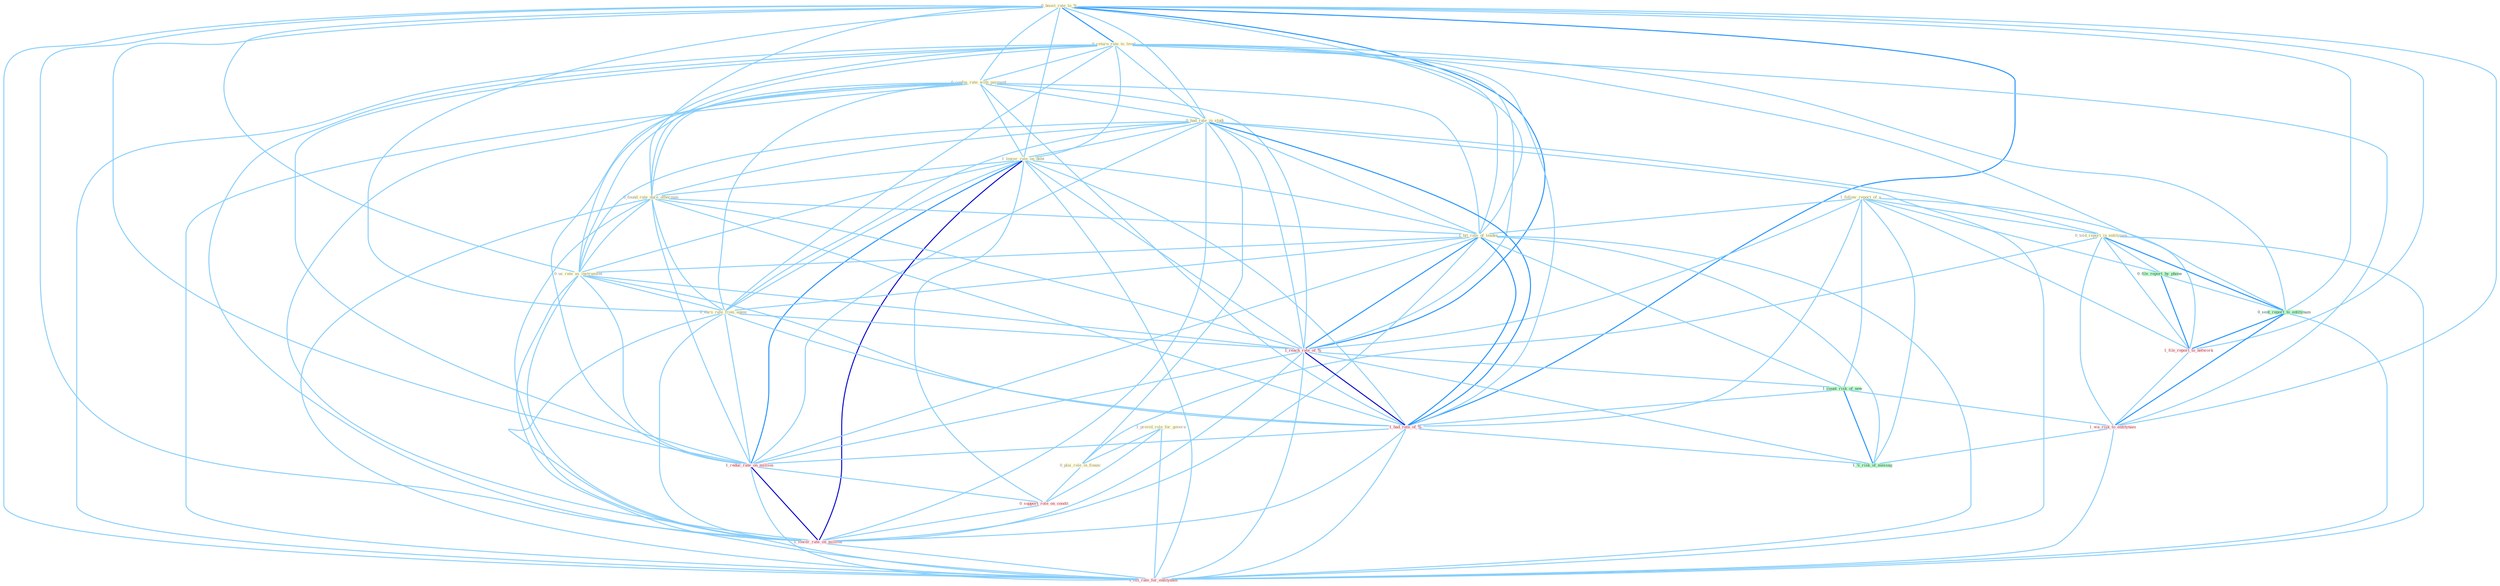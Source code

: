 Graph G{ 
    node
    [shape=polygon,style=filled,width=.5,height=.06,color="#BDFCC9",fixedsize=true,fontsize=4,
    fontcolor="#2f4f4f"];
    {node
    [color="#ffffe0", fontcolor="#8b7d6b"] "0_boost_rate_to_% " "1_provid_role_for_govern " "1_follow_report_of_a " "0_return_rate_to_level " "0_confus_rate_with_payment " "0_had_rate_in_studi " "0_told_report_in_entitynam " "1_lower_rate_on_debt " "0_found_rate_dure_othernum " "1_hit_rate_of_leader " "0_us_rate_as_instrument " "0_earn_rate_from_agenc " "0_plai_role_in_financ "}
{node [color="#fff0f5", fontcolor="#b22222"] "1_reach_rate_of_% " "1_had_rate_of_% " "1_file_report_to_network " "1_reduc_rate_on_million " "1_wa_risk_to_entitynam " "0_support_role_on_condit " "1_lower_rate_on_million " "1_lift_rate_for_entitynam "}
edge [color="#B0E2FF"];

	"0_boost_rate_to_% " -- "0_return_rate_to_level " [w="2", color="#1e90ff" , len=0.8];
	"0_boost_rate_to_% " -- "0_confus_rate_with_payment " [w="1", color="#87cefa" ];
	"0_boost_rate_to_% " -- "0_had_rate_in_studi " [w="1", color="#87cefa" ];
	"0_boost_rate_to_% " -- "1_lower_rate_on_debt " [w="1", color="#87cefa" ];
	"0_boost_rate_to_% " -- "0_found_rate_dure_othernum " [w="1", color="#87cefa" ];
	"0_boost_rate_to_% " -- "1_hit_rate_of_leader " [w="1", color="#87cefa" ];
	"0_boost_rate_to_% " -- "0_us_rate_as_instrument " [w="1", color="#87cefa" ];
	"0_boost_rate_to_% " -- "0_earn_rate_from_agenc " [w="1", color="#87cefa" ];
	"0_boost_rate_to_% " -- "1_reach_rate_of_% " [w="2", color="#1e90ff" , len=0.8];
	"0_boost_rate_to_% " -- "1_had_rate_of_% " [w="2", color="#1e90ff" , len=0.8];
	"0_boost_rate_to_% " -- "0_sent_report_to_entitynam " [w="1", color="#87cefa" ];
	"0_boost_rate_to_% " -- "1_file_report_to_network " [w="1", color="#87cefa" ];
	"0_boost_rate_to_% " -- "1_reduc_rate_on_million " [w="1", color="#87cefa" ];
	"0_boost_rate_to_% " -- "1_wa_risk_to_entitynam " [w="1", color="#87cefa" ];
	"0_boost_rate_to_% " -- "1_lower_rate_on_million " [w="1", color="#87cefa" ];
	"0_boost_rate_to_% " -- "1_lift_rate_for_entitynam " [w="1", color="#87cefa" ];
	"1_provid_role_for_govern " -- "0_plai_role_in_financ " [w="1", color="#87cefa" ];
	"1_provid_role_for_govern " -- "0_support_role_on_condit " [w="1", color="#87cefa" ];
	"1_provid_role_for_govern " -- "1_lift_rate_for_entitynam " [w="1", color="#87cefa" ];
	"1_follow_report_of_a " -- "0_told_report_in_entitynam " [w="1", color="#87cefa" ];
	"1_follow_report_of_a " -- "1_hit_rate_of_leader " [w="1", color="#87cefa" ];
	"1_follow_report_of_a " -- "1_reach_rate_of_% " [w="1", color="#87cefa" ];
	"1_follow_report_of_a " -- "0_file_report_by_phone " [w="1", color="#87cefa" ];
	"1_follow_report_of_a " -- "1_count_risk_of_new " [w="1", color="#87cefa" ];
	"1_follow_report_of_a " -- "1_had_rate_of_% " [w="1", color="#87cefa" ];
	"1_follow_report_of_a " -- "0_sent_report_to_entitynam " [w="1", color="#87cefa" ];
	"1_follow_report_of_a " -- "1_file_report_to_network " [w="1", color="#87cefa" ];
	"1_follow_report_of_a " -- "1_'s_risk_of_messag " [w="1", color="#87cefa" ];
	"0_return_rate_to_level " -- "0_confus_rate_with_payment " [w="1", color="#87cefa" ];
	"0_return_rate_to_level " -- "0_had_rate_in_studi " [w="1", color="#87cefa" ];
	"0_return_rate_to_level " -- "1_lower_rate_on_debt " [w="1", color="#87cefa" ];
	"0_return_rate_to_level " -- "0_found_rate_dure_othernum " [w="1", color="#87cefa" ];
	"0_return_rate_to_level " -- "1_hit_rate_of_leader " [w="1", color="#87cefa" ];
	"0_return_rate_to_level " -- "0_us_rate_as_instrument " [w="1", color="#87cefa" ];
	"0_return_rate_to_level " -- "0_earn_rate_from_agenc " [w="1", color="#87cefa" ];
	"0_return_rate_to_level " -- "1_reach_rate_of_% " [w="1", color="#87cefa" ];
	"0_return_rate_to_level " -- "1_had_rate_of_% " [w="1", color="#87cefa" ];
	"0_return_rate_to_level " -- "0_sent_report_to_entitynam " [w="1", color="#87cefa" ];
	"0_return_rate_to_level " -- "1_file_report_to_network " [w="1", color="#87cefa" ];
	"0_return_rate_to_level " -- "1_reduc_rate_on_million " [w="1", color="#87cefa" ];
	"0_return_rate_to_level " -- "1_wa_risk_to_entitynam " [w="1", color="#87cefa" ];
	"0_return_rate_to_level " -- "1_lower_rate_on_million " [w="1", color="#87cefa" ];
	"0_return_rate_to_level " -- "1_lift_rate_for_entitynam " [w="1", color="#87cefa" ];
	"0_confus_rate_with_payment " -- "0_had_rate_in_studi " [w="1", color="#87cefa" ];
	"0_confus_rate_with_payment " -- "1_lower_rate_on_debt " [w="1", color="#87cefa" ];
	"0_confus_rate_with_payment " -- "0_found_rate_dure_othernum " [w="1", color="#87cefa" ];
	"0_confus_rate_with_payment " -- "1_hit_rate_of_leader " [w="1", color="#87cefa" ];
	"0_confus_rate_with_payment " -- "0_us_rate_as_instrument " [w="1", color="#87cefa" ];
	"0_confus_rate_with_payment " -- "0_earn_rate_from_agenc " [w="1", color="#87cefa" ];
	"0_confus_rate_with_payment " -- "1_reach_rate_of_% " [w="1", color="#87cefa" ];
	"0_confus_rate_with_payment " -- "1_had_rate_of_% " [w="1", color="#87cefa" ];
	"0_confus_rate_with_payment " -- "1_reduc_rate_on_million " [w="1", color="#87cefa" ];
	"0_confus_rate_with_payment " -- "1_lower_rate_on_million " [w="1", color="#87cefa" ];
	"0_confus_rate_with_payment " -- "1_lift_rate_for_entitynam " [w="1", color="#87cefa" ];
	"0_had_rate_in_studi " -- "0_told_report_in_entitynam " [w="1", color="#87cefa" ];
	"0_had_rate_in_studi " -- "1_lower_rate_on_debt " [w="1", color="#87cefa" ];
	"0_had_rate_in_studi " -- "0_found_rate_dure_othernum " [w="1", color="#87cefa" ];
	"0_had_rate_in_studi " -- "1_hit_rate_of_leader " [w="1", color="#87cefa" ];
	"0_had_rate_in_studi " -- "0_us_rate_as_instrument " [w="1", color="#87cefa" ];
	"0_had_rate_in_studi " -- "0_earn_rate_from_agenc " [w="1", color="#87cefa" ];
	"0_had_rate_in_studi " -- "0_plai_role_in_financ " [w="1", color="#87cefa" ];
	"0_had_rate_in_studi " -- "1_reach_rate_of_% " [w="1", color="#87cefa" ];
	"0_had_rate_in_studi " -- "1_had_rate_of_% " [w="2", color="#1e90ff" , len=0.8];
	"0_had_rate_in_studi " -- "1_reduc_rate_on_million " [w="1", color="#87cefa" ];
	"0_had_rate_in_studi " -- "1_lower_rate_on_million " [w="1", color="#87cefa" ];
	"0_had_rate_in_studi " -- "1_lift_rate_for_entitynam " [w="1", color="#87cefa" ];
	"0_told_report_in_entitynam " -- "0_plai_role_in_financ " [w="1", color="#87cefa" ];
	"0_told_report_in_entitynam " -- "0_file_report_by_phone " [w="1", color="#87cefa" ];
	"0_told_report_in_entitynam " -- "0_sent_report_to_entitynam " [w="2", color="#1e90ff" , len=0.8];
	"0_told_report_in_entitynam " -- "1_file_report_to_network " [w="1", color="#87cefa" ];
	"0_told_report_in_entitynam " -- "1_wa_risk_to_entitynam " [w="1", color="#87cefa" ];
	"0_told_report_in_entitynam " -- "1_lift_rate_for_entitynam " [w="1", color="#87cefa" ];
	"1_lower_rate_on_debt " -- "0_found_rate_dure_othernum " [w="1", color="#87cefa" ];
	"1_lower_rate_on_debt " -- "1_hit_rate_of_leader " [w="1", color="#87cefa" ];
	"1_lower_rate_on_debt " -- "0_us_rate_as_instrument " [w="1", color="#87cefa" ];
	"1_lower_rate_on_debt " -- "0_earn_rate_from_agenc " [w="1", color="#87cefa" ];
	"1_lower_rate_on_debt " -- "1_reach_rate_of_% " [w="1", color="#87cefa" ];
	"1_lower_rate_on_debt " -- "1_had_rate_of_% " [w="1", color="#87cefa" ];
	"1_lower_rate_on_debt " -- "1_reduc_rate_on_million " [w="2", color="#1e90ff" , len=0.8];
	"1_lower_rate_on_debt " -- "0_support_role_on_condit " [w="1", color="#87cefa" ];
	"1_lower_rate_on_debt " -- "1_lower_rate_on_million " [w="3", color="#0000cd" , len=0.6];
	"1_lower_rate_on_debt " -- "1_lift_rate_for_entitynam " [w="1", color="#87cefa" ];
	"0_found_rate_dure_othernum " -- "1_hit_rate_of_leader " [w="1", color="#87cefa" ];
	"0_found_rate_dure_othernum " -- "0_us_rate_as_instrument " [w="1", color="#87cefa" ];
	"0_found_rate_dure_othernum " -- "0_earn_rate_from_agenc " [w="1", color="#87cefa" ];
	"0_found_rate_dure_othernum " -- "1_reach_rate_of_% " [w="1", color="#87cefa" ];
	"0_found_rate_dure_othernum " -- "1_had_rate_of_% " [w="1", color="#87cefa" ];
	"0_found_rate_dure_othernum " -- "1_reduc_rate_on_million " [w="1", color="#87cefa" ];
	"0_found_rate_dure_othernum " -- "1_lower_rate_on_million " [w="1", color="#87cefa" ];
	"0_found_rate_dure_othernum " -- "1_lift_rate_for_entitynam " [w="1", color="#87cefa" ];
	"1_hit_rate_of_leader " -- "0_us_rate_as_instrument " [w="1", color="#87cefa" ];
	"1_hit_rate_of_leader " -- "0_earn_rate_from_agenc " [w="1", color="#87cefa" ];
	"1_hit_rate_of_leader " -- "1_reach_rate_of_% " [w="2", color="#1e90ff" , len=0.8];
	"1_hit_rate_of_leader " -- "1_count_risk_of_new " [w="1", color="#87cefa" ];
	"1_hit_rate_of_leader " -- "1_had_rate_of_% " [w="2", color="#1e90ff" , len=0.8];
	"1_hit_rate_of_leader " -- "1_reduc_rate_on_million " [w="1", color="#87cefa" ];
	"1_hit_rate_of_leader " -- "1_'s_risk_of_messag " [w="1", color="#87cefa" ];
	"1_hit_rate_of_leader " -- "1_lower_rate_on_million " [w="1", color="#87cefa" ];
	"1_hit_rate_of_leader " -- "1_lift_rate_for_entitynam " [w="1", color="#87cefa" ];
	"0_us_rate_as_instrument " -- "0_earn_rate_from_agenc " [w="1", color="#87cefa" ];
	"0_us_rate_as_instrument " -- "1_reach_rate_of_% " [w="1", color="#87cefa" ];
	"0_us_rate_as_instrument " -- "1_had_rate_of_% " [w="1", color="#87cefa" ];
	"0_us_rate_as_instrument " -- "1_reduc_rate_on_million " [w="1", color="#87cefa" ];
	"0_us_rate_as_instrument " -- "1_lower_rate_on_million " [w="1", color="#87cefa" ];
	"0_us_rate_as_instrument " -- "1_lift_rate_for_entitynam " [w="1", color="#87cefa" ];
	"0_earn_rate_from_agenc " -- "1_reach_rate_of_% " [w="1", color="#87cefa" ];
	"0_earn_rate_from_agenc " -- "1_had_rate_of_% " [w="1", color="#87cefa" ];
	"0_earn_rate_from_agenc " -- "1_reduc_rate_on_million " [w="1", color="#87cefa" ];
	"0_earn_rate_from_agenc " -- "1_lower_rate_on_million " [w="1", color="#87cefa" ];
	"0_earn_rate_from_agenc " -- "1_lift_rate_for_entitynam " [w="1", color="#87cefa" ];
	"0_plai_role_in_financ " -- "0_support_role_on_condit " [w="1", color="#87cefa" ];
	"1_reach_rate_of_% " -- "1_count_risk_of_new " [w="1", color="#87cefa" ];
	"1_reach_rate_of_% " -- "1_had_rate_of_% " [w="3", color="#0000cd" , len=0.6];
	"1_reach_rate_of_% " -- "1_reduc_rate_on_million " [w="1", color="#87cefa" ];
	"1_reach_rate_of_% " -- "1_'s_risk_of_messag " [w="1", color="#87cefa" ];
	"1_reach_rate_of_% " -- "1_lower_rate_on_million " [w="1", color="#87cefa" ];
	"1_reach_rate_of_% " -- "1_lift_rate_for_entitynam " [w="1", color="#87cefa" ];
	"0_file_report_by_phone " -- "0_sent_report_to_entitynam " [w="1", color="#87cefa" ];
	"0_file_report_by_phone " -- "1_file_report_to_network " [w="2", color="#1e90ff" , len=0.8];
	"1_count_risk_of_new " -- "1_had_rate_of_% " [w="1", color="#87cefa" ];
	"1_count_risk_of_new " -- "1_wa_risk_to_entitynam " [w="1", color="#87cefa" ];
	"1_count_risk_of_new " -- "1_'s_risk_of_messag " [w="2", color="#1e90ff" , len=0.8];
	"1_had_rate_of_% " -- "1_reduc_rate_on_million " [w="1", color="#87cefa" ];
	"1_had_rate_of_% " -- "1_'s_risk_of_messag " [w="1", color="#87cefa" ];
	"1_had_rate_of_% " -- "1_lower_rate_on_million " [w="1", color="#87cefa" ];
	"1_had_rate_of_% " -- "1_lift_rate_for_entitynam " [w="1", color="#87cefa" ];
	"0_sent_report_to_entitynam " -- "1_file_report_to_network " [w="2", color="#1e90ff" , len=0.8];
	"0_sent_report_to_entitynam " -- "1_wa_risk_to_entitynam " [w="2", color="#1e90ff" , len=0.8];
	"0_sent_report_to_entitynam " -- "1_lift_rate_for_entitynam " [w="1", color="#87cefa" ];
	"1_file_report_to_network " -- "1_wa_risk_to_entitynam " [w="1", color="#87cefa" ];
	"1_reduc_rate_on_million " -- "0_support_role_on_condit " [w="1", color="#87cefa" ];
	"1_reduc_rate_on_million " -- "1_lower_rate_on_million " [w="3", color="#0000cd" , len=0.6];
	"1_reduc_rate_on_million " -- "1_lift_rate_for_entitynam " [w="1", color="#87cefa" ];
	"1_wa_risk_to_entitynam " -- "1_'s_risk_of_messag " [w="1", color="#87cefa" ];
	"1_wa_risk_to_entitynam " -- "1_lift_rate_for_entitynam " [w="1", color="#87cefa" ];
	"0_support_role_on_condit " -- "1_lower_rate_on_million " [w="1", color="#87cefa" ];
	"1_lower_rate_on_million " -- "1_lift_rate_for_entitynam " [w="1", color="#87cefa" ];
}